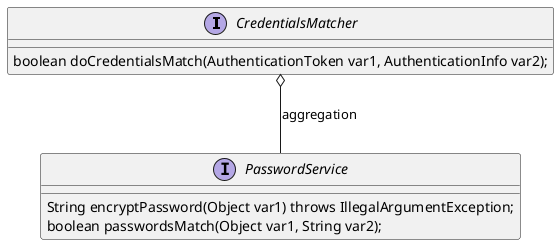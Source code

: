 @startuml

interface CredentialsMatcher{
    boolean doCredentialsMatch(AuthenticationToken var1, AuthenticationInfo var2);
}

interface PasswordService{
    String encryptPassword(Object var1) throws IllegalArgumentException;
    boolean passwordsMatch(Object var1, String var2);
}

CredentialsMatcher o-- PasswordService : aggregation



@enduml
